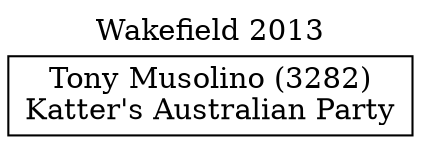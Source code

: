 // House preference flow
digraph "Tony Musolino (3282)_Wakefield_2013" {
	graph [label="Wakefield 2013" labelloc=t mclimit=10]
	node [shape=box]
	"Tony Musolino (3282)" [label="Tony Musolino (3282)
Katter's Australian Party"]
}
